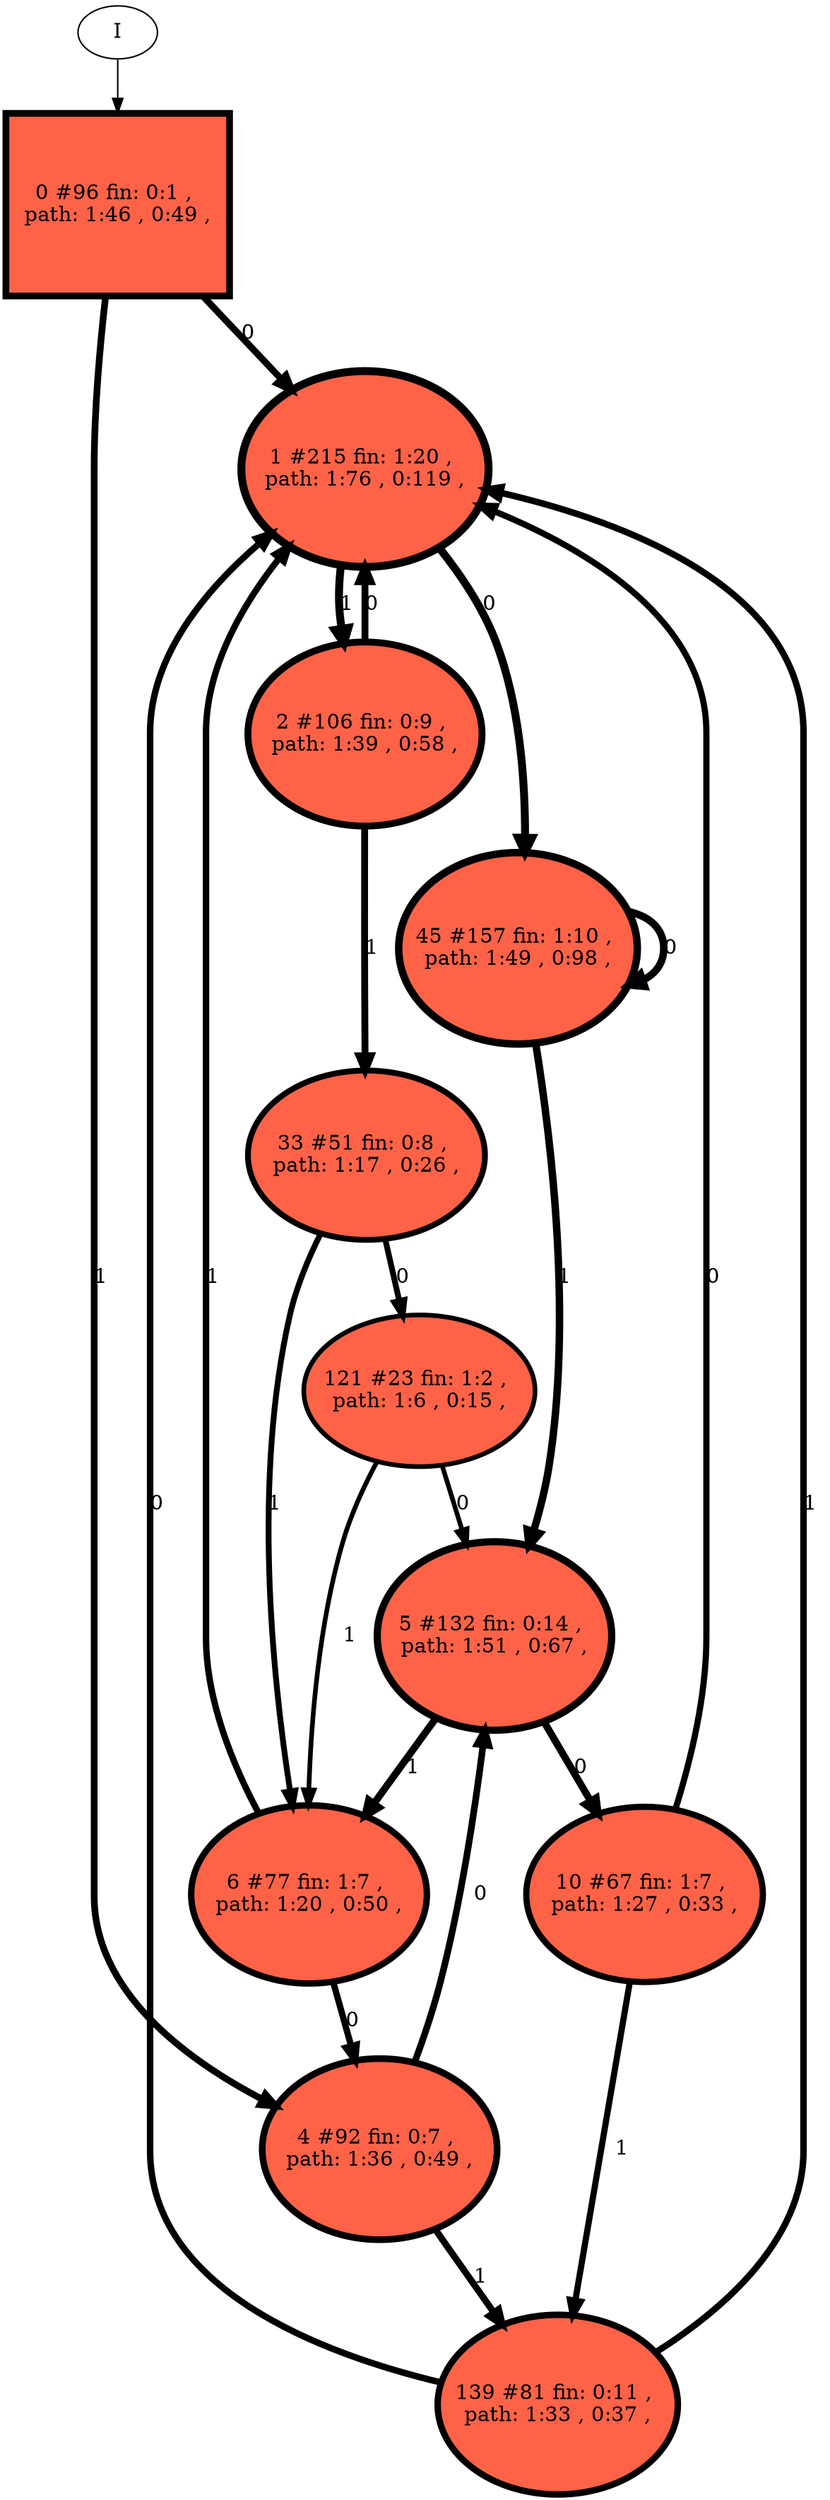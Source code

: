 // produced with flexfringe // 
digraph DFA {
	0 [label="root" shape=box];
		I -> 0;
	0 [ label="0 #96 fin: 0:1 , 
 path: 1:46 , 0:49 , " , style=filled, fillcolor="tomato", width=1.71824, height=1.71824, penwidth=4.57471];
		0 -> 1 [label="0 " , penwidth=4.57471 ];
		0 -> 4 [label="1 " , penwidth=4.57471 ];
	1 [ label="1 #215 fin: 1:20 , 
 path: 1:76 , 0:119 , " , style=filled, fillcolor="tomato", width=1.85243, height=1.85243, penwidth=5.37528];
		1 -> 45 [label="0 " , penwidth=5.37528 ];
		1 -> 2 [label="1 " , penwidth=5.37528 ];
	4 [ label="4 #92 fin: 0:7 , 
 path: 1:36 , 0:49 , " , style=filled, fillcolor="tomato", width=1.71066, height=1.71066, penwidth=4.5326];
		4 -> 5 [label="0 " , penwidth=4.5326 ];
		4 -> 139 [label="1 " , penwidth=4.5326 ];
	45 [ label="45 #157 fin: 1:10 , 
 path: 1:49 , 0:98 , " , style=filled, fillcolor="tomato", width=1.80214, height=1.80214, penwidth=5.0626];
		45 -> 45 [label="0 " , penwidth=5.0626 ];
		45 -> 5 [label="1 " , penwidth=5.0626 ];
	2 [ label="2 #106 fin: 0:9 , 
 path: 1:39 , 0:58 , " , style=filled, fillcolor="tomato", width=1.73569, height=1.73569, penwidth=4.67283];
		2 -> 1 [label="0 " , penwidth=4.67283 ];
		2 -> 33 [label="1 " , penwidth=4.67283 ];
	5 [ label="5 #132 fin: 0:14 , 
 path: 1:51 , 0:67 , " , style=filled, fillcolor="tomato", width=1.77332, height=1.77332, penwidth=4.89035];
		5 -> 10 [label="0 " , penwidth=4.89035 ];
		5 -> 6 [label="1 " , penwidth=4.89035 ];
	139 [ label="139 #81 fin: 0:11 , 
 path: 1:33 , 0:37 , " , style=filled, fillcolor="tomato", width=1.68764, height=1.68764, penwidth=4.40672];
		139 -> 1 [label="0 " , penwidth=4.40672 ];
		139 -> 1 [label="1 " , penwidth=4.40672 ];
	33 [ label="33 #51 fin: 0:8 , 
 path: 1:17 , 0:26 , " , style=filled, fillcolor="tomato", width=1.59964, height=1.59964, penwidth=3.95124];
		33 -> 121 [label="0 " , penwidth=3.95124 ];
		33 -> 6 [label="1 " , penwidth=3.95124 ];
	10 [ label="10 #67 fin: 1:7 , 
 path: 1:27 , 0:33 , " , style=filled, fillcolor="tomato", width=1.6524, height=1.6524, penwidth=4.21951];
		10 -> 1 [label="0 " , penwidth=4.21951 ];
		10 -> 139 [label="1 " , penwidth=4.21951 ];
	6 [ label="6 #77 fin: 1:7 , 
 path: 1:20 , 0:50 , " , style=filled, fillcolor="tomato", width=1.67835, height=1.67835, penwidth=4.35671];
		6 -> 4 [label="0 " , penwidth=4.35671 ];
		6 -> 1 [label="1 " , penwidth=4.35671 ];
	121 [ label="121 #23 fin: 1:2 , 
 path: 1:6 , 0:15 , " , style=filled, fillcolor="tomato", width=1.42985, height=1.42985, penwidth=3.17805];
		121 -> 5 [label="0 " , penwidth=3.17805 ];
		121 -> 6 [label="1 " , penwidth=3.17805 ];
}
